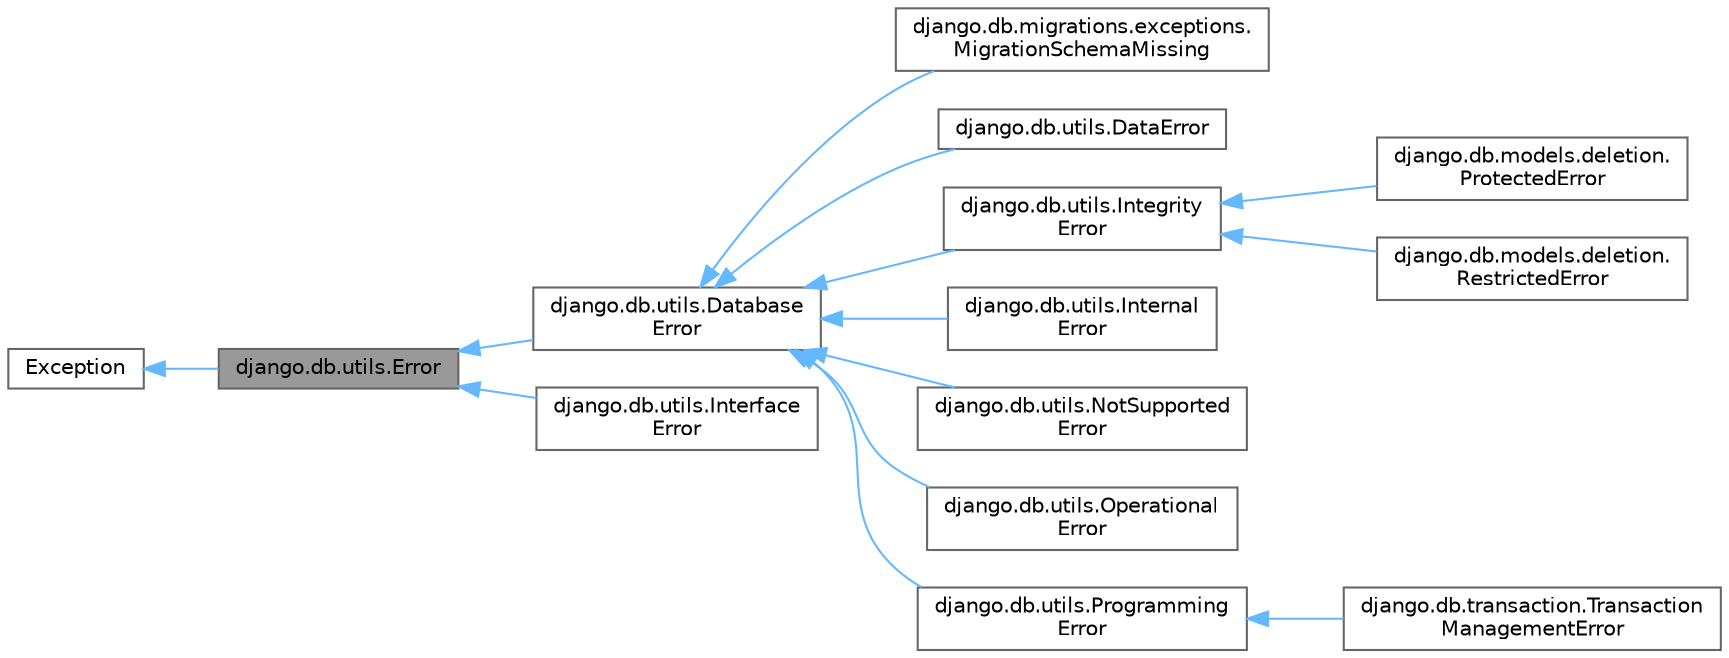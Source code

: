 digraph "django.db.utils.Error"
{
 // LATEX_PDF_SIZE
  bgcolor="transparent";
  edge [fontname=Helvetica,fontsize=10,labelfontname=Helvetica,labelfontsize=10];
  node [fontname=Helvetica,fontsize=10,shape=box,height=0.2,width=0.4];
  rankdir="LR";
  Node1 [id="Node000001",label="django.db.utils.Error",height=0.2,width=0.4,color="gray40", fillcolor="grey60", style="filled", fontcolor="black",tooltip=" "];
  Node2 -> Node1 [id="edge1_Node000001_Node000002",dir="back",color="steelblue1",style="solid",tooltip=" "];
  Node2 [id="Node000002",label="Exception",height=0.2,width=0.4,color="gray40", fillcolor="white", style="filled",tooltip=" "];
  Node1 -> Node3 [id="edge2_Node000001_Node000003",dir="back",color="steelblue1",style="solid",tooltip=" "];
  Node3 [id="Node000003",label="django.db.utils.Database\lError",height=0.2,width=0.4,color="gray40", fillcolor="white", style="filled",URL="$classdjango_1_1db_1_1utils_1_1_database_error.html",tooltip=" "];
  Node3 -> Node4 [id="edge3_Node000003_Node000004",dir="back",color="steelblue1",style="solid",tooltip=" "];
  Node4 [id="Node000004",label="django.db.migrations.exceptions.\lMigrationSchemaMissing",height=0.2,width=0.4,color="gray40", fillcolor="white", style="filled",URL="$classdjango_1_1db_1_1migrations_1_1exceptions_1_1_migration_schema_missing.html",tooltip=" "];
  Node3 -> Node5 [id="edge4_Node000003_Node000005",dir="back",color="steelblue1",style="solid",tooltip=" "];
  Node5 [id="Node000005",label="django.db.utils.DataError",height=0.2,width=0.4,color="gray40", fillcolor="white", style="filled",URL="$classdjango_1_1db_1_1utils_1_1_data_error.html",tooltip=" "];
  Node3 -> Node6 [id="edge5_Node000003_Node000006",dir="back",color="steelblue1",style="solid",tooltip=" "];
  Node6 [id="Node000006",label="django.db.utils.Integrity\lError",height=0.2,width=0.4,color="gray40", fillcolor="white", style="filled",URL="$classdjango_1_1db_1_1utils_1_1_integrity_error.html",tooltip=" "];
  Node6 -> Node7 [id="edge6_Node000006_Node000007",dir="back",color="steelblue1",style="solid",tooltip=" "];
  Node7 [id="Node000007",label="django.db.models.deletion.\lProtectedError",height=0.2,width=0.4,color="gray40", fillcolor="white", style="filled",URL="$classdjango_1_1db_1_1models_1_1deletion_1_1_protected_error.html",tooltip=" "];
  Node6 -> Node8 [id="edge7_Node000006_Node000008",dir="back",color="steelblue1",style="solid",tooltip=" "];
  Node8 [id="Node000008",label="django.db.models.deletion.\lRestrictedError",height=0.2,width=0.4,color="gray40", fillcolor="white", style="filled",URL="$classdjango_1_1db_1_1models_1_1deletion_1_1_restricted_error.html",tooltip=" "];
  Node3 -> Node9 [id="edge8_Node000003_Node000009",dir="back",color="steelblue1",style="solid",tooltip=" "];
  Node9 [id="Node000009",label="django.db.utils.Internal\lError",height=0.2,width=0.4,color="gray40", fillcolor="white", style="filled",URL="$classdjango_1_1db_1_1utils_1_1_internal_error.html",tooltip=" "];
  Node3 -> Node10 [id="edge9_Node000003_Node000010",dir="back",color="steelblue1",style="solid",tooltip=" "];
  Node10 [id="Node000010",label="django.db.utils.NotSupported\lError",height=0.2,width=0.4,color="gray40", fillcolor="white", style="filled",URL="$classdjango_1_1db_1_1utils_1_1_not_supported_error.html",tooltip=" "];
  Node3 -> Node11 [id="edge10_Node000003_Node000011",dir="back",color="steelblue1",style="solid",tooltip=" "];
  Node11 [id="Node000011",label="django.db.utils.Operational\lError",height=0.2,width=0.4,color="gray40", fillcolor="white", style="filled",URL="$classdjango_1_1db_1_1utils_1_1_operational_error.html",tooltip=" "];
  Node3 -> Node12 [id="edge11_Node000003_Node000012",dir="back",color="steelblue1",style="solid",tooltip=" "];
  Node12 [id="Node000012",label="django.db.utils.Programming\lError",height=0.2,width=0.4,color="gray40", fillcolor="white", style="filled",URL="$classdjango_1_1db_1_1utils_1_1_programming_error.html",tooltip=" "];
  Node12 -> Node13 [id="edge12_Node000012_Node000013",dir="back",color="steelblue1",style="solid",tooltip=" "];
  Node13 [id="Node000013",label="django.db.transaction.Transaction\lManagementError",height=0.2,width=0.4,color="gray40", fillcolor="white", style="filled",URL="$classdjango_1_1db_1_1transaction_1_1_transaction_management_error.html",tooltip=" "];
  Node1 -> Node14 [id="edge13_Node000001_Node000014",dir="back",color="steelblue1",style="solid",tooltip=" "];
  Node14 [id="Node000014",label="django.db.utils.Interface\lError",height=0.2,width=0.4,color="gray40", fillcolor="white", style="filled",URL="$classdjango_1_1db_1_1utils_1_1_interface_error.html",tooltip=" "];
}
